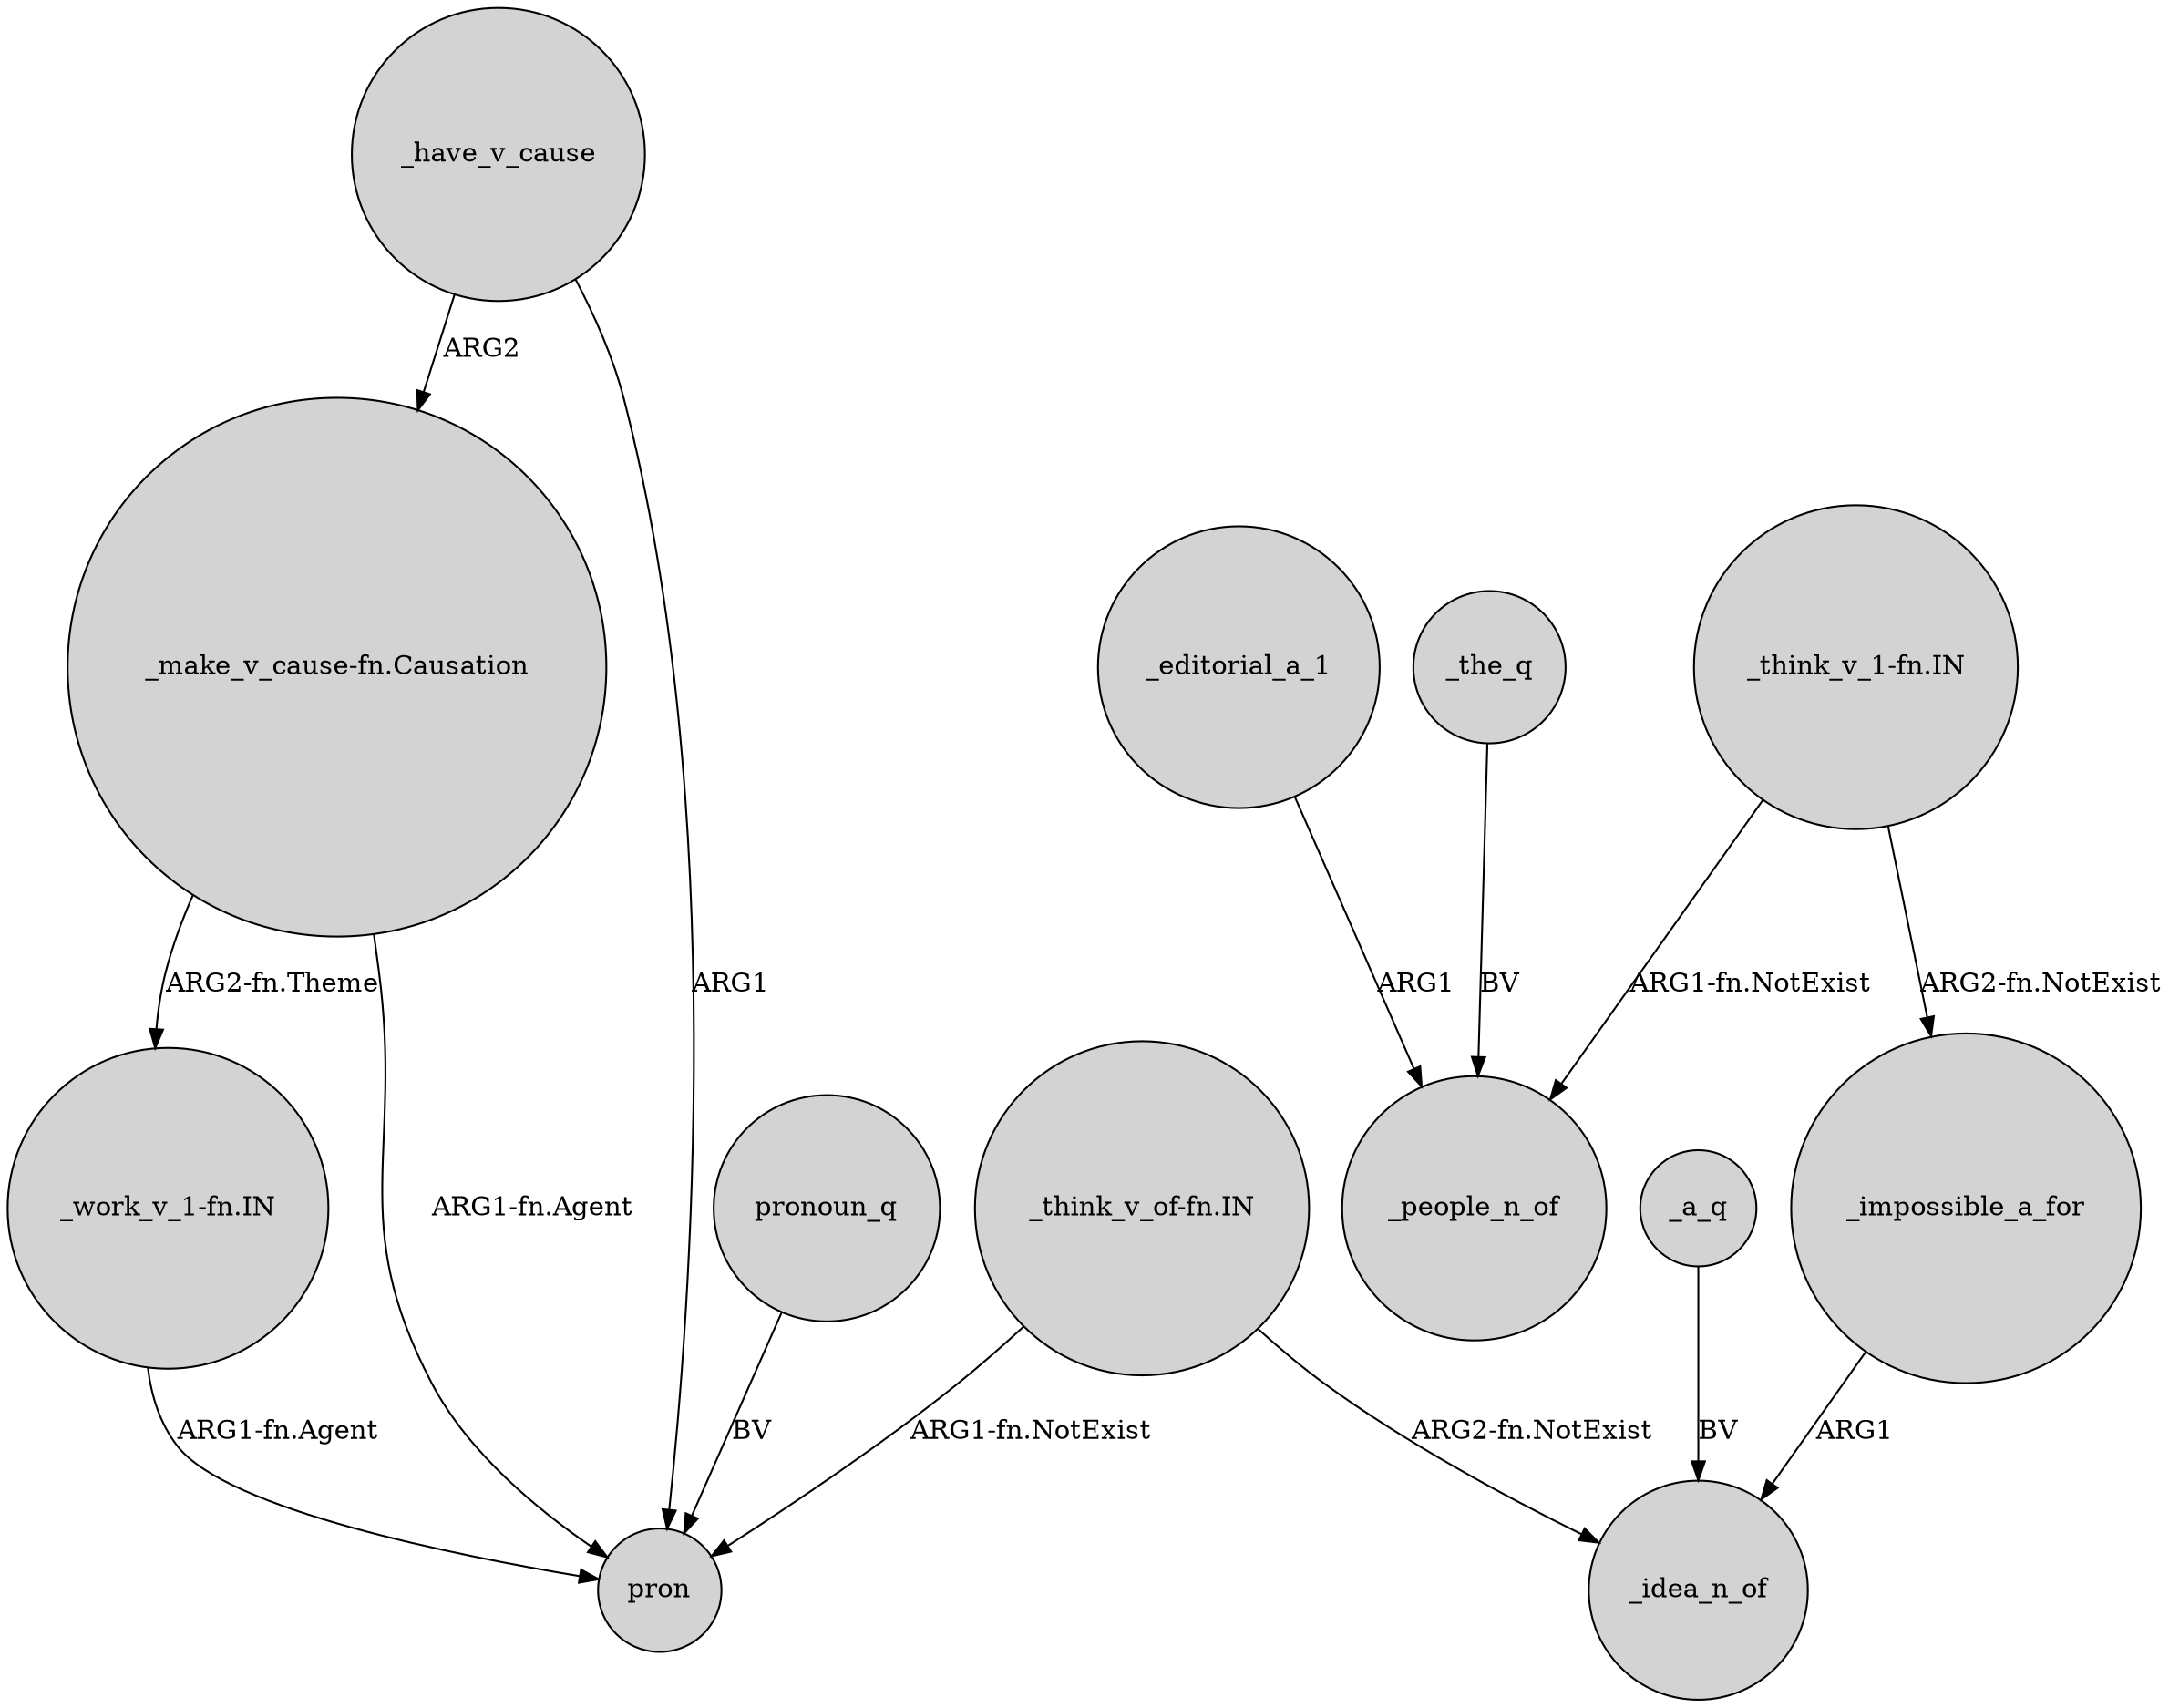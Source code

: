 digraph {
	node [shape=circle style=filled]
	_have_v_cause -> "_make_v_cause-fn.Causation" [label=ARG2]
	"_make_v_cause-fn.Causation" -> pron [label="ARG1-fn.Agent"]
	_editorial_a_1 -> _people_n_of [label=ARG1]
	"_work_v_1-fn.IN" -> pron [label="ARG1-fn.Agent"]
	_impossible_a_for -> _idea_n_of [label=ARG1]
	"_think_v_1-fn.IN" -> _impossible_a_for [label="ARG2-fn.NotExist"]
	"_make_v_cause-fn.Causation" -> "_work_v_1-fn.IN" [label="ARG2-fn.Theme"]
	"_think_v_of-fn.IN" -> _idea_n_of [label="ARG2-fn.NotExist"]
	_have_v_cause -> pron [label=ARG1]
	"_think_v_of-fn.IN" -> pron [label="ARG1-fn.NotExist"]
	_the_q -> _people_n_of [label=BV]
	_a_q -> _idea_n_of [label=BV]
	"_think_v_1-fn.IN" -> _people_n_of [label="ARG1-fn.NotExist"]
	pronoun_q -> pron [label=BV]
}
